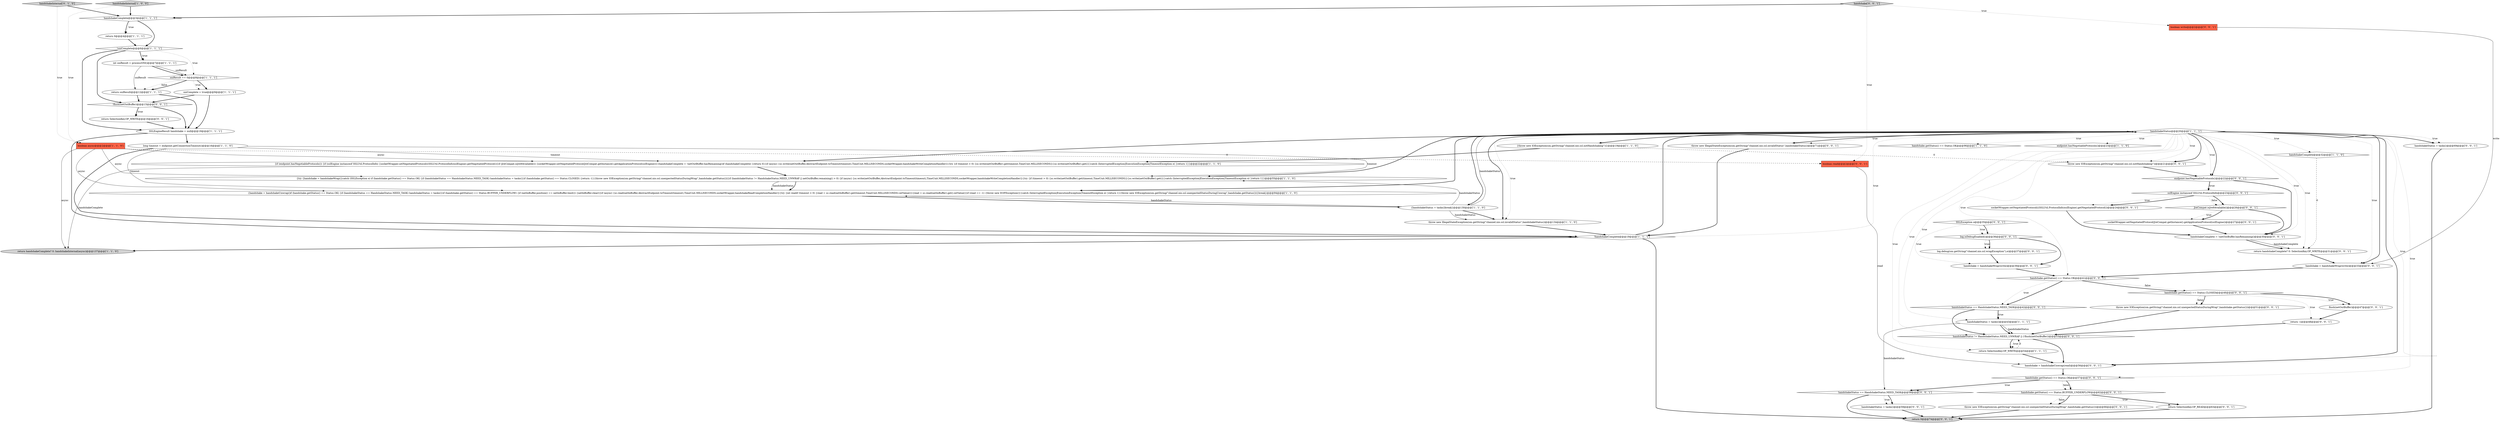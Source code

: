 digraph {
26 [style = filled, label = "handshakeStatus == HandshakeStatus.NEED_TASK@@@58@@@['0', '0', '1']", fillcolor = white, shape = diamond image = "AAA0AAABBB3BBB"];
23 [style = filled, label = "handshakeComplete@@@3@@@['1', '1', '1']", fillcolor = white, shape = diamond image = "AAA0AAABBB1BBB"];
24 [style = filled, label = "SSLEngineResult handshake = null@@@18@@@['1', '1', '1']", fillcolor = white, shape = ellipse image = "AAA0AAABBB1BBB"];
44 [style = filled, label = "handshakeStatus = tasks()@@@69@@@['0', '0', '1']", fillcolor = white, shape = ellipse image = "AAA0AAABBB3BBB"];
19 [style = filled, label = "return handshakeComplete? 0: handshakeInternal(async)@@@137@@@['1', '1', '0']", fillcolor = lightgray, shape = ellipse image = "AAA0AAABBB1BBB"];
22 [style = filled, label = "int sniResult = processSNI()@@@7@@@['1', '1', '1']", fillcolor = white, shape = ellipse image = "AAA0AAABBB1BBB"];
55 [style = filled, label = "handshake.getStatus() == Status.OK@@@57@@@['0', '0', '1']", fillcolor = white, shape = diamond image = "AAA0AAABBB3BBB"];
50 [style = filled, label = "handshake = handshakeWrap(write)@@@33@@@['0', '0', '1']", fillcolor = white, shape = ellipse image = "AAA0AAABBB3BBB"];
37 [style = filled, label = "handshake['0', '0', '1']", fillcolor = lightgray, shape = diamond image = "AAA0AAABBB3BBB"];
38 [style = filled, label = "return 0@@@74@@@['0', '0', '1']", fillcolor = lightgray, shape = ellipse image = "AAA0AAABBB3BBB"];
27 [style = filled, label = "handshake = handshakeWrap(write)@@@39@@@['0', '0', '1']", fillcolor = white, shape = ellipse image = "AAA0AAABBB3BBB"];
30 [style = filled, label = "handshakeStatus == HandshakeStatus.NEED_TASK@@@42@@@['0', '0', '1']", fillcolor = white, shape = diamond image = "AAA0AAABBB3BBB"];
7 [style = filled, label = "{throw new IOException(sm.getString(\"channel.nio.ssl.notHandshaking\"))}@@@19@@@['1', '1', '0']", fillcolor = white, shape = ellipse image = "AAA0AAABBB1BBB"];
3 [style = filled, label = "{handshake = handshakeUnwrap()if (handshake.getStatus() == Status.OK) {if (handshakeStatus == HandshakeStatus.NEED_TASK) handshakeStatus = tasks()}if (handshake.getStatus() == Status.BUFFER_UNDERFLOW) {if (netInBuffer.position() == netInBuffer.limit()) {netInBuffer.clear()}if (async) {sc.read(netInBuffer,AbstractEndpoint.toTimeout(timeout),TimeUnit.MILLISECONDS,socketWrapper,handshakeReadCompletionHandler)}{try {int readif (timeout > 0) {read = sc.read(netInBuffer).get(timeout,TimeUnit.MILLISECONDS).intValue()}{read = sc.read(netInBuffer).get().intValue()}if (read == -1) {throw new EOFException()}}catch (InterruptedException|ExecutionException|TimeoutException e) }return 1}{throw new IOException(sm.getString(\"channel.nio.ssl.unexpectedStatusDuringUnwrap\",handshake.getStatus()))}break}@@@94@@@['1', '1', '0']", fillcolor = white, shape = ellipse image = "AAA0AAABBB1BBB"];
43 [style = filled, label = "socketWrapper.setNegotiatedProtocol(JreCompat.getInstance().getApplicationProtocol(sslEngine))@@@27@@@['0', '0', '1']", fillcolor = white, shape = ellipse image = "AAA0AAABBB3BBB"];
15 [style = filled, label = "handshakeStatus@@@20@@@['1', '1', '1']", fillcolor = white, shape = diamond image = "AAA0AAABBB1BBB"];
41 [style = filled, label = "boolean read@@@2@@@['0', '0', '1']", fillcolor = tomato, shape = box image = "AAA0AAABBB3BBB"];
0 [style = filled, label = "handshakeComplete@@@32@@@['1', '1', '0']", fillcolor = white, shape = diamond image = "AAA0AAABBB1BBB"];
33 [style = filled, label = "handshake = handshakeUnwrap(read)@@@56@@@['0', '0', '1']", fillcolor = white, shape = ellipse image = "AAA0AAABBB3BBB"];
5 [style = filled, label = "handshakeInternal['1', '0', '0']", fillcolor = lightgray, shape = diamond image = "AAA0AAABBB1BBB"];
39 [style = filled, label = "flush(netOutBuffer)@@@47@@@['0', '0', '1']", fillcolor = white, shape = ellipse image = "AAA0AAABBB3BBB"];
10 [style = filled, label = "{if (endpoint.hasNegotiableProtocols()) {if (sslEngine instanceof SSLUtil.ProtocolInfo) {socketWrapper.setNegotiatedProtocol(((SSLUtil.ProtocolInfo)sslEngine).getNegotiatedProtocol())}if (JreCompat.isJre9Available()) {socketWrapper.setNegotiatedProtocol(JreCompat.getInstance().getApplicationProtocol(sslEngine))}}handshakeComplete = !netOutBuffer.hasRemaining()if (handshakeComplete) {return 0}{if (async) {sc.write(netOutBuffer,AbstractEndpoint.toTimeout(timeout),TimeUnit.MILLISECONDS,socketWrapper,handshakeWriteCompletionHandler)}{try {if (timeout > 0) {sc.write(netOutBuffer).get(timeout,TimeUnit.MILLISECONDS)}{sc.write(netOutBuffer).get()}}catch (InterruptedException|ExecutionException|TimeoutException e) }return 1}}@@@22@@@['1', '1', '0']", fillcolor = white, shape = ellipse image = "AAA0AAABBB1BBB"];
13 [style = filled, label = "{try {handshake = handshakeWrap()}catch (SSLException e) if (handshake.getStatus() == Status.OK) {if (handshakeStatus == HandshakeStatus.NEED_TASK) handshakeStatus = tasks()}if (handshake.getStatus() == Status.CLOSED) {return -1}{throw new IOException(sm.getString(\"channel.nio.ssl.unexpectedStatusDuringWrap\",handshake.getStatus()))}if (handshakeStatus != HandshakeStatus.NEED_UNWRAP || netOutBuffer.remaining() > 0) {if (async) {sc.write(netOutBuffer,AbstractEndpoint.toTimeout(timeout),TimeUnit.MILLISECONDS,socketWrapper,handshakeWriteCompletionHandler)}{try {if (timeout > 0) {sc.write(netOutBuffer).get(timeout,TimeUnit.MILLISECONDS)}{sc.write(netOutBuffer).get()}}catch (InterruptedException|ExecutionException|TimeoutException e) }return 1}}@@@55@@@['1', '1', '0']", fillcolor = white, shape = ellipse image = "AAA0AAABBB1BBB"];
20 [style = filled, label = "{handshakeStatus = tasks()break}@@@130@@@['1', '1', '0']", fillcolor = white, shape = ellipse image = "AAA0AAABBB1BBB"];
29 [style = filled, label = "SSLException e@@@35@@@['0', '0', '1']", fillcolor = white, shape = diamond image = "AAA0AAABBB3BBB"];
51 [style = filled, label = "log.isDebugEnabled()@@@36@@@['0', '0', '1']", fillcolor = white, shape = diamond image = "AAA0AAABBB3BBB"];
9 [style = filled, label = "return SelectionKey.OP_WRITE@@@54@@@['1', '1', '1']", fillcolor = white, shape = ellipse image = "AAA0AAABBB1BBB"];
45 [style = filled, label = "handshake.getStatus() == Status.CLOSED@@@46@@@['0', '0', '1']", fillcolor = white, shape = diamond image = "AAA0AAABBB3BBB"];
21 [style = filled, label = "!handshakeComplete@@@19@@@['1', '1', '1']", fillcolor = white, shape = diamond image = "AAA0AAABBB1BBB"];
25 [style = filled, label = "handshakeInternal['0', '1', '0']", fillcolor = lightgray, shape = diamond image = "AAA0AAABBB2BBB"];
4 [style = filled, label = "return 0@@@4@@@['1', '1', '1']", fillcolor = white, shape = ellipse image = "AAA0AAABBB1BBB"];
49 [style = filled, label = "throw new IOException(sm.getString(\"channel.nio.ssl.notHandshaking\"))@@@21@@@['0', '0', '1']", fillcolor = white, shape = ellipse image = "AAA0AAABBB3BBB"];
57 [style = filled, label = "return handshakeComplete? 0: SelectionKey.OP_WRITE@@@31@@@['0', '0', '1']", fillcolor = white, shape = ellipse image = "AAA0AAABBB3BBB"];
56 [style = filled, label = "return SelectionKey.OP_WRITE@@@16@@@['0', '0', '1']", fillcolor = white, shape = ellipse image = "AAA0AAABBB3BBB"];
58 [style = filled, label = "log.debug(sm.getString(\"channel.nio.ssl.wrapException\"),e)@@@37@@@['0', '0', '1']", fillcolor = white, shape = ellipse image = "AAA0AAABBB3BBB"];
2 [style = filled, label = "handshakeStatus = tasks()@@@43@@@['1', '1', '1']", fillcolor = white, shape = ellipse image = "AAA0AAABBB1BBB"];
36 [style = filled, label = "boolean write@@@2@@@['0', '0', '1']", fillcolor = tomato, shape = box image = "AAA0AAABBB3BBB"];
12 [style = filled, label = "long timeout = endpoint.getConnectionTimeout()@@@16@@@['1', '1', '0']", fillcolor = white, shape = ellipse image = "AAA0AAABBB1BBB"];
32 [style = filled, label = "endpoint.hasNegotiableProtocols()@@@22@@@['0', '0', '1']", fillcolor = white, shape = diamond image = "AAA0AAABBB3BBB"];
18 [style = filled, label = "throw new IllegalStateException(sm.getString(\"channel.nio.ssl.invalidStatus\",handshakeStatus))@@@134@@@['1', '1', '0']", fillcolor = white, shape = ellipse image = "AAA0AAABBB1BBB"];
31 [style = filled, label = "!flush(netOutBuffer)@@@15@@@['0', '0', '1']", fillcolor = white, shape = diamond image = "AAA0AAABBB3BBB"];
47 [style = filled, label = "handshake.getStatus() == Status.BUFFER_UNDERFLOW@@@62@@@['0', '0', '1']", fillcolor = white, shape = diamond image = "AAA0AAABBB3BBB"];
34 [style = filled, label = "throw new IOException(sm.getString(\"channel.nio.ssl.unexpectedStatusDuringWrap\",handshake.getStatus()))@@@51@@@['0', '0', '1']", fillcolor = white, shape = ellipse image = "AAA0AAABBB3BBB"];
60 [style = filled, label = "throw new IOException(sm.getString(\"channel.nio.ssl.unexpectedStatusDuringWrap\",handshake.getStatus()))@@@66@@@['0', '0', '1']", fillcolor = white, shape = ellipse image = "AAA0AAABBB3BBB"];
54 [style = filled, label = "throw new IllegalStateException(sm.getString(\"channel.nio.ssl.invalidStatus\",handshakeStatus))@@@71@@@['0', '0', '1']", fillcolor = white, shape = ellipse image = "AAA0AAABBB3BBB"];
11 [style = filled, label = "return sniResult@@@12@@@['1', '1', '1']", fillcolor = white, shape = ellipse image = "AAA0AAABBB1BBB"];
42 [style = filled, label = "JreCompat.isJre9Available()@@@26@@@['0', '0', '1']", fillcolor = white, shape = diamond image = "AAA0AAABBB3BBB"];
59 [style = filled, label = "socketWrapper.setNegotiatedProtocol(((SSLUtil.ProtocolInfo)sslEngine).getNegotiatedProtocol())@@@24@@@['0', '0', '1']", fillcolor = white, shape = ellipse image = "AAA0AAABBB3BBB"];
14 [style = filled, label = "!sniComplete@@@6@@@['1', '1', '1']", fillcolor = white, shape = diamond image = "AAA0AAABBB1BBB"];
46 [style = filled, label = "return -1@@@48@@@['0', '0', '1']", fillcolor = white, shape = ellipse image = "AAA0AAABBB3BBB"];
48 [style = filled, label = "sslEngine instanceof SSLUtil.ProtocolInfo@@@23@@@['0', '0', '1']", fillcolor = white, shape = diamond image = "AAA0AAABBB3BBB"];
53 [style = filled, label = "handshake.getStatus() == Status.OK@@@41@@@['0', '0', '1']", fillcolor = white, shape = diamond image = "AAA0AAABBB3BBB"];
35 [style = filled, label = "handshakeStatus = tasks()@@@59@@@['0', '0', '1']", fillcolor = white, shape = ellipse image = "AAA0AAABBB3BBB"];
8 [style = filled, label = "handshake.getStatus() == Status.OK@@@96@@@['1', '1', '0']", fillcolor = white, shape = diamond image = "AAA0AAABBB1BBB"];
28 [style = filled, label = "handshakeStatus != HandshakeStatus.NEED_UNWRAP || (!flush(netOutBuffer))@@@53@@@['0', '0', '1']", fillcolor = white, shape = diamond image = "AAA0AAABBB3BBB"];
40 [style = filled, label = "return SelectionKey.OP_READ@@@63@@@['0', '0', '1']", fillcolor = white, shape = ellipse image = "AAA0AAABBB3BBB"];
52 [style = filled, label = "handshakeComplete = !netOutBuffer.hasRemaining()@@@30@@@['0', '0', '1']", fillcolor = white, shape = ellipse image = "AAA0AAABBB3BBB"];
1 [style = filled, label = "endpoint.hasNegotiableProtocols()@@@23@@@['1', '1', '0']", fillcolor = white, shape = diamond image = "AAA0AAABBB1BBB"];
17 [style = filled, label = "sniResult == 0@@@8@@@['1', '1', '1']", fillcolor = white, shape = diamond image = "AAA0AAABBB1BBB"];
16 [style = filled, label = "boolean async@@@2@@@['1', '1', '0']", fillcolor = tomato, shape = box image = "AAA0AAABBB1BBB"];
6 [style = filled, label = "sniComplete = true@@@9@@@['1', '1', '1']", fillcolor = white, shape = ellipse image = "AAA0AAABBB1BBB"];
24->21 [style = bold, label=""];
36->50 [style = solid, label="write"];
54->21 [style = bold, label=""];
26->38 [style = bold, label=""];
15->33 [style = bold, label=""];
51->58 [style = dotted, label="true"];
49->32 [style = bold, label=""];
52->57 [style = bold, label=""];
15->1 [style = dotted, label="true"];
25->16 [style = dotted, label="true"];
26->35 [style = bold, label=""];
15->18 [style = dotted, label="true"];
45->34 [style = dotted, label="false"];
14->24 [style = bold, label=""];
59->52 [style = bold, label=""];
27->53 [style = bold, label=""];
41->33 [style = solid, label="read"];
15->54 [style = bold, label=""];
16->13 [style = solid, label="async"];
15->32 [style = dotted, label="true"];
13->3 [style = solid, label="handshakeStatus"];
32->48 [style = dotted, label="true"];
45->39 [style = dotted, label="true"];
50->53 [style = bold, label=""];
51->27 [style = bold, label=""];
15->2 [style = dotted, label="true"];
22->11 [style = solid, label="sniResult"];
15->13 [style = bold, label=""];
31->56 [style = bold, label=""];
30->2 [style = dotted, label="true"];
18->21 [style = bold, label=""];
15->9 [style = dotted, label="true"];
51->58 [style = bold, label=""];
15->52 [style = dotted, label="true"];
15->44 [style = dotted, label="true"];
23->4 [style = bold, label=""];
47->60 [style = dotted, label="false"];
12->10 [style = solid, label="timeout"];
15->55 [style = dotted, label="true"];
15->50 [style = dotted, label="true"];
2->28 [style = solid, label="handshakeStatus"];
16->41 [style = dashed, label="0"];
15->33 [style = dotted, label="true"];
15->49 [style = bold, label=""];
12->3 [style = solid, label="timeout"];
34->28 [style = bold, label=""];
11->31 [style = bold, label=""];
0->57 [style = dashed, label="0"];
15->28 [style = dotted, label="true"];
31->56 [style = dotted, label="true"];
20->18 [style = bold, label=""];
22->17 [style = bold, label=""];
15->7 [style = bold, label=""];
29->51 [style = bold, label=""];
21->15 [style = dotted, label="true"];
15->53 [style = dotted, label="true"];
2->28 [style = bold, label=""];
55->26 [style = bold, label=""];
17->11 [style = dotted, label="false"];
7->49 [style = dashed, label="0"];
47->40 [style = bold, label=""];
37->41 [style = dotted, label="true"];
42->52 [style = bold, label=""];
17->6 [style = bold, label=""];
28->33 [style = bold, label=""];
43->52 [style = bold, label=""];
58->27 [style = bold, label=""];
53->30 [style = bold, label=""];
10->19 [style = solid, label="handshakeComplete"];
17->11 [style = bold, label=""];
15->3 [style = bold, label=""];
12->13 [style = solid, label="timeout"];
48->59 [style = dotted, label="true"];
16->19 [style = solid, label="async"];
14->22 [style = dotted, label="true"];
15->20 [style = bold, label=""];
30->28 [style = bold, label=""];
15->32 [style = bold, label=""];
20->3 [style = solid, label="handshakeStatus"];
37->36 [style = dotted, label="true"];
53->45 [style = dotted, label="false"];
28->9 [style = bold, label=""];
14->22 [style = bold, label=""];
14->17 [style = dotted, label="true"];
57->50 [style = bold, label=""];
5->16 [style = dotted, label="true"];
15->49 [style = dotted, label="true"];
48->42 [style = bold, label=""];
21->15 [style = bold, label=""];
15->18 [style = bold, label=""];
42->43 [style = dotted, label="true"];
55->26 [style = dotted, label="true"];
32->52 [style = bold, label=""];
47->40 [style = dotted, label="true"];
6->24 [style = bold, label=""];
11->24 [style = bold, label=""];
45->34 [style = bold, label=""];
48->59 [style = bold, label=""];
14->31 [style = bold, label=""];
15->44 [style = bold, label=""];
15->0 [style = dotted, label="true"];
9->28 [style = dashed, label="0"];
21->19 [style = bold, label=""];
10->13 [style = bold, label=""];
29->27 [style = dotted, label="true"];
16->10 [style = solid, label="async"];
6->31 [style = bold, label=""];
53->45 [style = bold, label=""];
21->38 [style = bold, label=""];
23->14 [style = bold, label=""];
13->3 [style = bold, label=""];
24->12 [style = bold, label=""];
16->3 [style = solid, label="async"];
52->57 [style = solid, label="handshakeComplete"];
33->55 [style = bold, label=""];
56->24 [style = bold, label=""];
15->54 [style = dotted, label="true"];
55->47 [style = dotted, label="false"];
55->47 [style = bold, label=""];
15->10 [style = bold, label=""];
40->38 [style = bold, label=""];
25->23 [style = bold, label=""];
15->57 [style = dotted, label="true"];
60->38 [style = bold, label=""];
15->50 [style = bold, label=""];
20->18 [style = solid, label="handshakeStatus"];
20->13 [style = solid, label="handshakeStatus"];
7->10 [style = bold, label=""];
29->51 [style = dotted, label="true"];
2->26 [style = solid, label="handshakeStatus"];
12->21 [style = bold, label=""];
30->2 [style = bold, label=""];
42->43 [style = bold, label=""];
23->4 [style = dotted, label="true"];
22->17 [style = solid, label="sniResult"];
3->20 [style = bold, label=""];
44->38 [style = bold, label=""];
15->8 [style = dotted, label="true"];
53->30 [style = dotted, label="true"];
9->33 [style = bold, label=""];
5->23 [style = bold, label=""];
35->38 [style = bold, label=""];
46->28 [style = bold, label=""];
48->42 [style = dotted, label="false"];
47->60 [style = bold, label=""];
32->48 [style = bold, label=""];
17->6 [style = dotted, label="true"];
4->14 [style = bold, label=""];
39->46 [style = bold, label=""];
31->24 [style = bold, label=""];
45->46 [style = dotted, label="true"];
45->39 [style = bold, label=""];
37->23 [style = bold, label=""];
26->35 [style = dotted, label="true"];
28->9 [style = dotted, label="true"];
20->15 [style = solid, label="handshakeStatus"];
}
